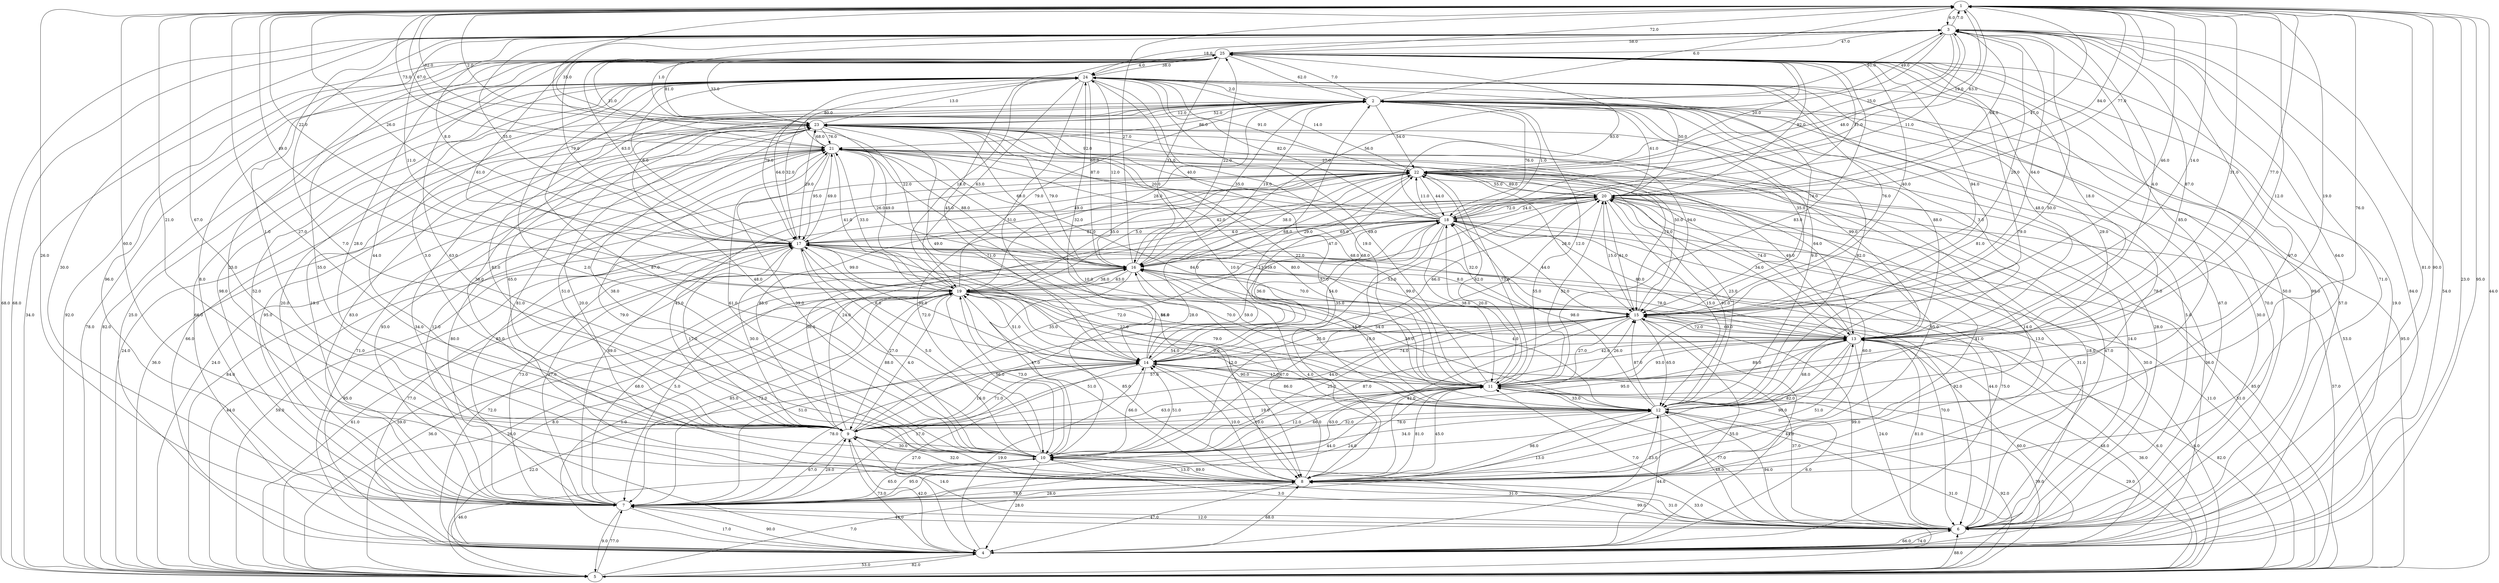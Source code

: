 strict digraph G {
  1 [ label="1" ];
  2 [ label="2" ];
  3 [ label="3" ];
  4 [ label="4" ];
  5 [ label="5" ];
  6 [ label="6" ];
  7 [ label="7" ];
  8 [ label="8" ];
  9 [ label="9" ];
  10 [ label="10" ];
  11 [ label="11" ];
  12 [ label="12" ];
  13 [ label="13" ];
  14 [ label="14" ];
  15 [ label="15" ];
  16 [ label="16" ];
  17 [ label="17" ];
  18 [ label="18" ];
  19 [ label="19" ];
  20 [ label="20" ];
  21 [ label="21" ];
  22 [ label="22" ];
  23 [ label="23" ];
  24 [ label="24" ];
  25 [ label="25" ];
  19 -> 10 [ label="56.0" ];
  15 -> 23 [ label="50.0" ];
  6 -> 7 [ label="44.0" ];
  11 -> 1 [ label="12.0" ];
  7 -> 24 [ label="52.0" ];
  1 -> 11 [ label="19.0" ];
  21 -> 1 [ label="67.0" ];
  16 -> 25 [ label="22.0" ];
  22 -> 24 [ label="14.0" ];
  24 -> 7 [ label="98.0" ];
  18 -> 22 [ label="11.0" ];
  10 -> 2 [ label="48.0" ];
  16 -> 8 [ label="4.0" ];
  12 -> 6 [ label="48.0" ];
  2 -> 7 [ label="20.0" ];
  3 -> 6 [ label="71.0" ];
  3 -> 10 [ label="7.0" ];
  2 -> 19 [ label="28.0" ];
  15 -> 9 [ label="57.0" ];
  8 -> 22 [ label="14.0" ];
  6 -> 14 [ label="37.0" ];
  18 -> 21 [ label="20.0" ];
  4 -> 23 [ label="66.0" ];
  1 -> 12 [ label="76.0" ];
  22 -> 11 [ label="62.0" ];
  18 -> 8 [ label="60.0" ];
  20 -> 18 [ label="24.0" ];
  1 -> 19 [ label="49.0" ];
  24 -> 25 [ label="38.0" ];
  9 -> 11 [ label="19.0" ];
  9 -> 4 [ label="42.0" ];
  11 -> 17 [ label="70.0" ];
  7 -> 2 [ label="19.0" ];
  5 -> 2 [ label="53.0" ];
  22 -> 15 [ label="28.0" ];
  5 -> 25 [ label="92.0" ];
  22 -> 13 [ label="74.0" ];
  12 -> 24 [ label="81.0" ];
  7 -> 6 [ label="12.0" ];
  3 -> 5 [ label="68.0" ];
  19 -> 5 [ label="36.0" ];
  7 -> 20 [ label="89.0" ];
  6 -> 10 [ label="31.0" ];
  4 -> 24 [ label="25.0" ];
  2 -> 25 [ label="7.0" ];
  24 -> 12 [ label="19.0" ];
  6 -> 17 [ label="44.0" ];
  23 -> 19 [ label="49.0" ];
  12 -> 9 [ label="78.0" ];
  10 -> 22 [ label="28.0" ];
  10 -> 19 [ label="73.0" ];
  1 -> 14 [ label="22.0" ];
  22 -> 1 [ label="19.0" ];
  11 -> 6 [ label="77.0" ];
  2 -> 1 [ label="6.0" ];
  5 -> 17 [ label="44.0" ];
  13 -> 10 [ label="82.0" ];
  13 -> 11 [ label="89.0" ];
  15 -> 24 [ label="76.0" ];
  16 -> 24 [ label="12.0" ];
  5 -> 4 [ label="53.0" ];
  18 -> 9 [ label="36.0" ];
  11 -> 21 [ label="80.0" ];
  9 -> 15 [ label="44.0" ];
  9 -> 12 [ label="32.0" ];
  6 -> 25 [ label="99.0" ];
  11 -> 12 [ label="33.0" ];
  9 -> 20 [ label="24.0" ];
  9 -> 2 [ label="83.0" ];
  23 -> 11 [ label="22.0" ];
  21 -> 8 [ label="86.0" ];
  20 -> 8 [ label="13.0" ];
  19 -> 22 [ label="5.0" ];
  12 -> 8 [ label="98.0" ];
  20 -> 25 [ label="51.0" ];
  21 -> 10 [ label="39.0" ];
  5 -> 20 [ label="57.0" ];
  24 -> 2 [ label="2.0" ];
  11 -> 16 [ label="15.0" ];
  22 -> 4 [ label="36.0" ];
  5 -> 7 [ label="77.0" ];
  7 -> 14 [ label="17.0" ];
  9 -> 23 [ label="36.0" ];
  20 -> 2 [ label="61.0" ];
  5 -> 18 [ label="51.0" ];
  21 -> 19 [ label="41.0" ];
  4 -> 3 [ label="54.0" ];
  22 -> 16 [ label="38.0" ];
  2 -> 6 [ label="5.0" ];
  8 -> 20 [ label="41.0" ];
  19 -> 6 [ label="70.0" ];
  4 -> 7 [ label="90.0" ];
  23 -> 24 [ label="13.0" ];
  23 -> 15 [ label="94.0" ];
  25 -> 24 [ label="4.0" ];
  8 -> 10 [ label="13.0" ];
  17 -> 9 [ label="30.0" ];
  1 -> 4 [ label="23.0" ];
  6 -> 20 [ label="30.0" ];
  6 -> 13 [ label="81.0" ];
  24 -> 14 [ label="51.0" ];
  14 -> 2 [ label="68.0" ];
  23 -> 17 [ label="29.0" ];
  20 -> 6 [ label="31.0" ];
  11 -> 2 [ label="12.0" ];
  25 -> 17 [ label="79.0" ];
  21 -> 13 [ label="64.0" ];
  7 -> 19 [ label="72.0" ];
  17 -> 6 [ label="92.0" ];
  25 -> 13 [ label="18.0" ];
  5 -> 13 [ label="82.0" ];
  5 -> 6 [ label="88.0" ];
  8 -> 6 [ label="33.0" ];
  24 -> 6 [ label="67.0" ];
  10 -> 5 [ label="46.0" ];
  22 -> 20 [ label="55.0" ];
  6 -> 15 [ label="99.0" ];
  12 -> 2 [ label="82.0" ];
  10 -> 1 [ label="27.0" ];
  1 -> 3 [ label="6.0" ];
  8 -> 14 [ label="10.0" ];
  20 -> 1 [ label="77.0" ];
  5 -> 15 [ label="6.0" ];
  14 -> 18 [ label="54.0" ];
  13 -> 3 [ label="87.0" ];
  12 -> 19 [ label="9.0" ];
  16 -> 7 [ label="5.0" ];
  5 -> 8 [ label="7.0" ];
  21 -> 17 [ label="95.0" ];
  4 -> 19 [ label="8.0" ];
  14 -> 25 [ label="45.0" ];
  23 -> 21 [ label="76.0" ];
  10 -> 4 [ label="28.0" ];
  25 -> 1 [ label="72.0" ];
  16 -> 10 [ label="47.0" ];
  25 -> 8 [ label="55.0" ];
  24 -> 22 [ label="91.0" ];
  12 -> 15 [ label="87.0" ];
  12 -> 25 [ label="79.0" ];
  23 -> 9 [ label="65.0" ];
  19 -> 24 [ label="18.0" ];
  7 -> 10 [ label="95.0" ];
  19 -> 21 [ label="33.0" ];
  13 -> 5 [ label="36.0" ];
  25 -> 15 [ label="94.0" ];
  12 -> 20 [ label="91.0" ];
  22 -> 17 [ label="49.0" ];
  18 -> 20 [ label="72.0" ];
  7 -> 25 [ label="96.0" ];
  11 -> 13 [ label="93.0" ];
  15 -> 11 [ label="27.0" ];
  2 -> 13 [ label="88.0" ];
  15 -> 5 [ label="6.0" ];
  9 -> 18 [ label="35.0" ];
  23 -> 13 [ label="99.0" ];
  21 -> 16 [ label="26.0" ];
  9 -> 24 [ label="3.0" ];
  16 -> 15 [ label="99.0" ];
  14 -> 11 [ label="17.0" ];
  1 -> 13 [ label="31.0" ];
  16 -> 18 [ label="47.0" ];
  22 -> 10 [ label="72.0" ];
  3 -> 13 [ label="4.0" ];
  15 -> 18 [ label="32.0" ];
  23 -> 3 [ label="1.0" ];
  5 -> 23 [ label="24.0" ];
  7 -> 11 [ label="44.0" ];
  20 -> 5 [ label="85.0" ];
  18 -> 23 [ label="40.0" ];
  18 -> 5 [ label="11.0" ];
  3 -> 24 [ label="18.0" ];
  4 -> 11 [ label="6.0" ];
  9 -> 25 [ label="28.0" ];
  3 -> 15 [ label="20.0" ];
  6 -> 24 [ label="70.0" ];
  21 -> 23 [ label="68.0" ];
  16 -> 20 [ label="65.0" ];
  25 -> 20 [ label="92.0" ];
  9 -> 19 [ label="4.0" ];
  8 -> 7 [ label="78.0" ];
  12 -> 21 [ label="10.0" ];
  24 -> 13 [ label="48.0" ];
  7 -> 12 [ label="23.0" ];
  6 -> 11 [ label="7.0" ];
  17 -> 24 [ label="6.0" ];
  25 -> 23 [ label="81.0" ];
  24 -> 15 [ label="74.0" ];
  19 -> 16 [ label="38.0" ];
  10 -> 7 [ label="65.0" ];
  20 -> 23 [ label="27.0" ];
  12 -> 3 [ label="85.0" ];
  19 -> 11 [ label="79.0" ];
  16 -> 19 [ label="63.0" ];
  22 -> 6 [ label="47.0" ];
  14 -> 7 [ label="78.0" ];
  24 -> 9 [ label="44.0" ];
  13 -> 22 [ label="49.0" ];
  11 -> 10 [ label="12.0" ];
  23 -> 8 [ label="20.0" ];
  17 -> 5 [ label="59.0" ];
  1 -> 21 [ label="73.0" ];
  5 -> 3 [ label="68.0" ];
  24 -> 17 [ label="79.0" ];
  19 -> 8 [ label="51.0" ];
  8 -> 23 [ label="81.0" ];
  13 -> 20 [ label="34.0" ];
  13 -> 4 [ label="60.0" ];
  11 -> 20 [ label="52.0" ];
  16 -> 2 [ label="35.0" ];
  16 -> 4 [ label="72.0" ];
  25 -> 10 [ label="63.0" ];
  11 -> 18 [ label="20.0" ];
  15 -> 3 [ label="64.0" ];
  2 -> 12 [ label="9.0" ];
  17 -> 13 [ label="55.0" ];
  14 -> 15 [ label="10.0" ];
  12 -> 4 [ label="44.0" ];
  6 -> 22 [ label="18.0" ];
  14 -> 4 [ label="27.0" ];
  2 -> 15 [ label="35.0" ];
  12 -> 22 [ label="23.0" ];
  18 -> 1 [ label="47.0" ];
  24 -> 4 [ label="66.0" ];
  22 -> 19 [ label="35.0" ];
  19 -> 18 [ label="68.0" ];
  21 -> 6 [ label="14.0" ];
  15 -> 1 [ label="14.0" ];
  8 -> 21 [ label="79.0" ];
  20 -> 9 [ label="59.0" ];
  2 -> 23 [ label="52.0" ];
  14 -> 24 [ label="32.0" ];
  13 -> 2 [ label="3.0" ];
  17 -> 21 [ label="69.0" ];
  12 -> 16 [ label="55.0" ];
  11 -> 3 [ label="50.0" ];
  17 -> 7 [ label="73.0" ];
  4 -> 1 [ label="95.0" ];
  13 -> 9 [ label="95.0" ];
  17 -> 18 [ label="4.0" ];
  4 -> 14 [ label="19.0" ];
  3 -> 1 [ label="7.0" ];
  9 -> 14 [ label="16.0" ];
  11 -> 14 [ label="90.0" ];
  4 -> 13 [ label="48.0" ];
  13 -> 8 [ label="90.0" ];
  20 -> 12 [ label="15.0" ];
  8 -> 19 [ label="85.0" ];
  15 -> 25 [ label="40.0" ];
  2 -> 8 [ label="78.0" ];
  10 -> 21 [ label="61.0" ];
  15 -> 12 [ label="65.0" ];
  5 -> 22 [ label="84.0" ];
  19 -> 12 [ label="54.0" ];
  25 -> 3 [ label="47.0" ];
  11 -> 24 [ label="69.0" ];
  10 -> 20 [ label="54.0" ];
  9 -> 10 [ label="30.0" ];
  19 -> 13 [ label="51.0" ];
  15 -> 16 [ label="70.0" ];
  18 -> 4 [ label="75.0" ];
  25 -> 6 [ label="50.0" ];
  23 -> 14 [ label="49.0" ];
  17 -> 16 [ label="71.0" ];
  7 -> 23 [ label="83.0" ];
  3 -> 4 [ label="84.0" ];
  2 -> 22 [ label="54.0" ];
  7 -> 16 [ label="68.0" ];
  7 -> 22 [ label="85.0" ];
  25 -> 4 [ label="57.0" ];
  10 -> 24 [ label="87.0" ];
  9 -> 22 [ label="85.0" ];
  7 -> 4 [ label="17.0" ];
  25 -> 7 [ label="8.0" ];
  25 -> 12 [ label="29.0" ];
  3 -> 25 [ label="58.0" ];
  19 -> 9 [ label="88.0" ];
  18 -> 13 [ label="80.0" ];
  10 -> 12 [ label="34.0" ];
  25 -> 21 [ label="31.0" ];
  23 -> 2 [ label="12.0" ];
  11 -> 5 [ label="29.0" ];
  11 -> 9 [ label="63.0" ];
  5 -> 16 [ label="59.0" ];
  24 -> 5 [ label="78.0" ];
  22 -> 7 [ label="80.0" ];
  5 -> 11 [ label="39.0" ];
  5 -> 21 [ label="36.0" ];
  14 -> 17 [ label="99.0" ];
  4 -> 2 [ label="34.0" ];
  20 -> 16 [ label="29.0" ];
  24 -> 8 [ label="57.0" ];
  23 -> 1 [ label="62.0" ];
  17 -> 15 [ label="8.0" ];
  1 -> 23 [ label="2.0" ];
  9 -> 17 [ label="17.0" ];
  17 -> 14 [ label="6.0" ];
  20 -> 24 [ label="50.0" ];
  5 -> 9 [ label="99.0" ];
  1 -> 9 [ label="21.0" ];
  18 -> 10 [ label="25.0" ];
  3 -> 19 [ label="11.0" ];
  16 -> 21 [ label="88.0" ];
  1 -> 6 [ label="90.0" ];
  8 -> 3 [ label="64.0" ];
  5 -> 19 [ label="26.0" ];
  12 -> 5 [ label="31.0" ];
  22 -> 9 [ label="43.0" ];
  7 -> 21 [ label="12.0" ];
  22 -> 18 [ label="44.0" ];
  2 -> 21 [ label="86.0" ];
  25 -> 5 [ label="34.0" ];
  12 -> 23 [ label="10.0" ];
  7 -> 13 [ label="63.0" ];
  22 -> 8 [ label="95.0" ];
  13 -> 1 [ label="77.0" ];
  3 -> 23 [ label="35.0" ];
  6 -> 23 [ label="28.0" ];
  10 -> 11 [ label="66.0" ];
  4 -> 8 [ label="68.0" ];
  18 -> 24 [ label="82.0" ];
  16 -> 1 [ label="27.0" ];
  24 -> 16 [ label="87.0" ];
  3 -> 18 [ label="48.0" ];
  15 -> 7 [ label="51.0" ];
  3 -> 22 [ label="25.0" ];
  12 -> 13 [ label="68.0" ];
  6 -> 9 [ label="14.0" ];
  17 -> 8 [ label="12.0" ];
  22 -> 23 [ label="92.0" ];
  16 -> 13 [ label="78.0" ];
  25 -> 2 [ label="62.0" ];
  20 -> 22 [ label="89.0" ];
  18 -> 15 [ label="44.0" ];
  13 -> 6 [ label="24.0" ];
  13 -> 14 [ label="74.0" ];
  18 -> 17 [ label="81.0" ];
  19 -> 15 [ label="35.0" ];
  25 -> 19 [ label="61.0" ];
  21 -> 24 [ label="80.0" ];
  12 -> 7 [ label="13.0" ];
  21 -> 5 [ label="24.0" ];
  15 -> 4 [ label="55.0" ];
  14 -> 22 [ label="59.0" ];
  14 -> 9 [ label="71.0" ];
  1 -> 17 [ label="22.0" ];
  17 -> 1 [ label="26.0" ];
  21 -> 7 [ label="93.0" ];
  17 -> 3 [ label="8.0" ];
  5 -> 14 [ label="22.0" ];
  4 -> 9 [ label="73.0" ];
  12 -> 18 [ label="98.0" ];
  1 -> 15 [ label="46.0" ];
  8 -> 16 [ label="67.0" ];
  11 -> 8 [ label="81.0" ];
  2 -> 18 [ label="76.0" ];
  13 -> 19 [ label="72.0" ];
  3 -> 2 [ label="49.0" ];
  8 -> 4 [ label="47.0" ];
  7 -> 9 [ label="29.0" ];
  16 -> 12 [ label="4.0" ];
  1 -> 7 [ label="26.0" ];
  18 -> 3 [ label="11.0" ];
  12 -> 14 [ label="86.0" ];
  19 -> 17 [ label="99.0" ];
  3 -> 17 [ label="35.0" ];
  6 -> 1 [ label="81.0" ];
  9 -> 21 [ label="51.0" ];
  5 -> 24 [ label="82.0" ];
  19 -> 14 [ label="51.0" ];
  8 -> 11 [ label="45.0" ];
  14 -> 20 [ label="66.0" ];
  5 -> 12 [ label="92.0" ];
  10 -> 14 [ label="51.0" ];
  4 -> 17 [ label="77.0" ];
  4 -> 5 [ label="82.0" ];
  11 -> 15 [ label="26.0" ];
  8 -> 25 [ label="25.0" ];
  22 -> 25 [ label="20.0" ];
  4 -> 25 [ label="19.0" ];
  1 -> 8 [ label="60.0" ];
  4 -> 15 [ label="44.0" ];
  17 -> 20 [ label="42.0" ];
  17 -> 2 [ label="32.0" ];
  14 -> 13 [ label="42.0" ];
  19 -> 4 [ label="1.0" ];
  6 -> 4 [ label="66.0" ];
  10 -> 17 [ label="5.0" ];
  3 -> 7 [ label="30.0" ];
  18 -> 14 [ label="36.0" ];
  2 -> 5 [ label="95.0" ];
  19 -> 2 [ label="79.0" ];
  15 -> 8 [ label="42.0" ];
  23 -> 16 [ label="79.0" ];
  16 -> 23 [ label="69.0" ];
  4 -> 21 [ label="71.0" ];
  10 -> 8 [ label="89.0" ];
  2 -> 16 [ label="19.0" ];
  18 -> 11 [ label="38.0" ];
  3 -> 16 [ label="56.0" ];
  7 -> 8 [ label="28.0" ];
  11 -> 23 [ label="68.0" ];
  17 -> 4 [ label="95.0" ];
  5 -> 1 [ label="44.0" ];
  13 -> 15 [ label="69.0" ];
  7 -> 17 [ label="27.0" ];
  21 -> 11 [ label="84.0" ];
  9 -> 8 [ label="32.0" ];
  11 -> 22 [ label="73.0" ];
  24 -> 10 [ label="2.0" ];
  15 -> 10 [ label="25.0" ];
  14 -> 8 [ label="10.0" ];
  18 -> 25 [ label="83.0" ];
  14 -> 10 [ label="66.0" ];
  6 -> 8 [ label="31.0" ];
  22 -> 14 [ label="13.0" ];
  11 -> 25 [ label="83.0" ];
  23 -> 25 [ label="33.0" ];
  8 -> 13 [ label="51.0" ];
  4 -> 6 [ label="74.0" ];
  21 -> 15 [ label="13.0" ];
  10 -> 23 [ label="38.0" ];
  1 -> 22 [ label="63.0" ];
  2 -> 3 [ label="91.0" ];
  20 -> 14 [ label="53.0" ];
  1 -> 20 [ label="84.0" ];
  6 -> 2 [ label="30.0" ];
  24 -> 19 [ label="63.0" ];
  9 -> 7 [ label="67.0" ];
  23 -> 7 [ label="95.0" ];
  18 -> 2 [ label="1.0" ];
  10 -> 6 [ label="3.0" ];
  9 -> 1 [ label="67.0" ];
  15 -> 20 [ label="61.0" ];
  20 -> 15 [ label="15.0" ];
  11 -> 7 [ label="24.0" ];
  17 -> 25 [ label="63.0" ];
  25 -> 16 [ label="31.0" ];
  15 -> 13 [ label="72.0" ];
  2 -> 17 [ label="64.0" ];
  3 -> 9 [ label="1.0" ];
  6 -> 12 [ label="94.0" ];
  17 -> 10 [ label="27.0" ];
  3 -> 8 [ label="97.0" ];
  12 -> 17 [ label="22.0" ];
  20 -> 3 [ label="68.0" ];
  21 -> 22 [ label="60.0" ];
  10 -> 15 [ label="87.0" ];
  16 -> 5 [ label="61.0" ];
  7 -> 5 [ label="9.0" ];
  19 -> 7 [ label="85.0" ];
}
